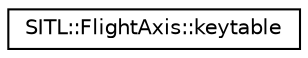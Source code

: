 digraph "Graphical Class Hierarchy"
{
 // INTERACTIVE_SVG=YES
  edge [fontname="Helvetica",fontsize="10",labelfontname="Helvetica",labelfontsize="10"];
  node [fontname="Helvetica",fontsize="10",shape=record];
  rankdir="LR";
  Node1 [label="SITL::FlightAxis::keytable",height=0.2,width=0.4,color="black", fillcolor="white", style="filled",URL="$structSITL_1_1FlightAxis_1_1keytable.html"];
}
